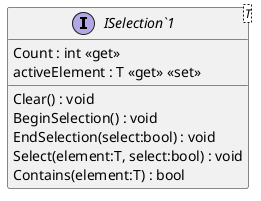 @startuml
interface "ISelection`1"<T> {
    Count : int <<get>>
    activeElement : T <<get>> <<set>>
    Clear() : void
    BeginSelection() : void
    EndSelection(select:bool) : void
    Select(element:T, select:bool) : void
    Contains(element:T) : bool
}
@enduml
